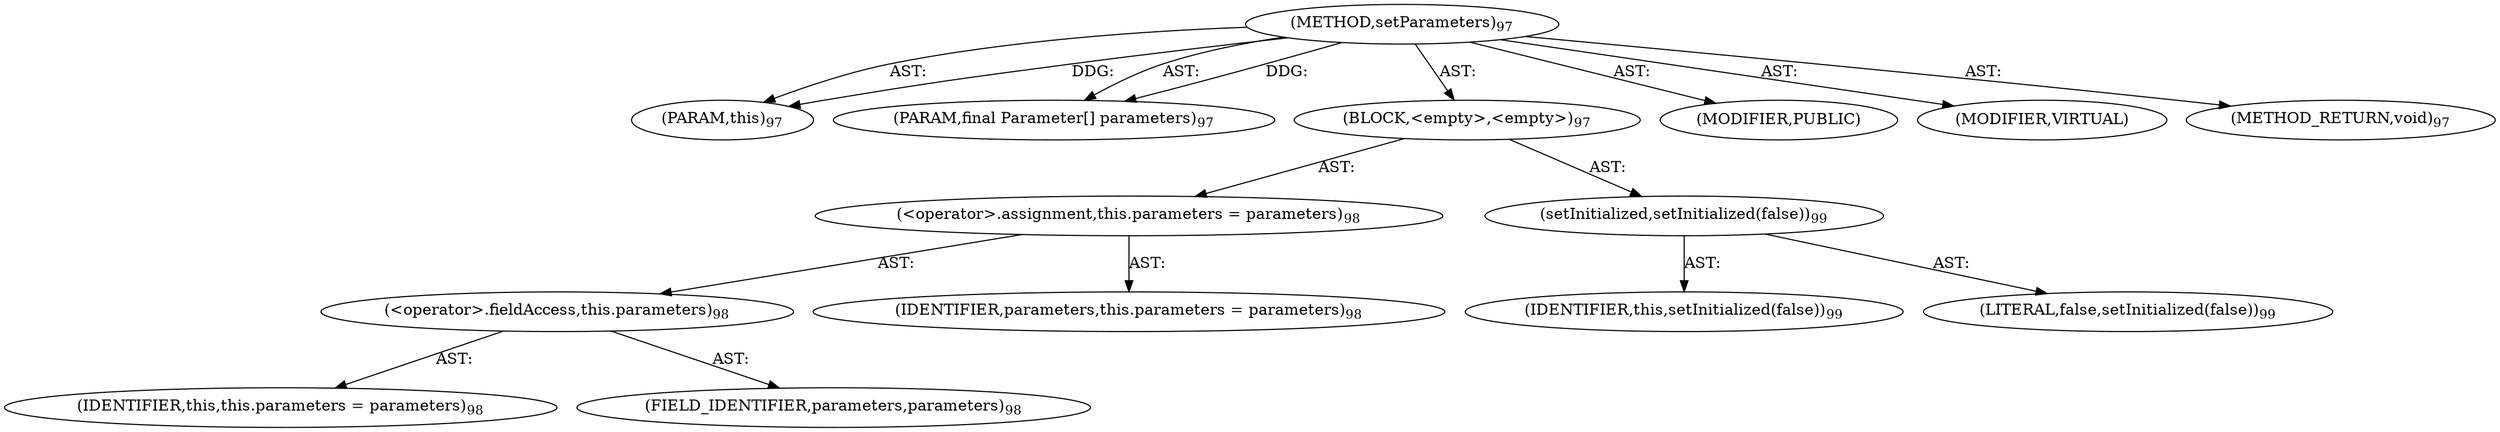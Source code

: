 digraph "setParameters" {  
"111669149698" [label = <(METHOD,setParameters)<SUB>97</SUB>> ]
"115964116992" [label = <(PARAM,this)<SUB>97</SUB>> ]
"115964116996" [label = <(PARAM,final Parameter[] parameters)<SUB>97</SUB>> ]
"25769803778" [label = <(BLOCK,&lt;empty&gt;,&lt;empty&gt;)<SUB>97</SUB>> ]
"30064771074" [label = <(&lt;operator&gt;.assignment,this.parameters = parameters)<SUB>98</SUB>> ]
"30064771075" [label = <(&lt;operator&gt;.fieldAccess,this.parameters)<SUB>98</SUB>> ]
"68719476736" [label = <(IDENTIFIER,this,this.parameters = parameters)<SUB>98</SUB>> ]
"55834574848" [label = <(FIELD_IDENTIFIER,parameters,parameters)<SUB>98</SUB>> ]
"68719476741" [label = <(IDENTIFIER,parameters,this.parameters = parameters)<SUB>98</SUB>> ]
"30064771076" [label = <(setInitialized,setInitialized(false))<SUB>99</SUB>> ]
"68719476737" [label = <(IDENTIFIER,this,setInitialized(false))<SUB>99</SUB>> ]
"90194313216" [label = <(LITERAL,false,setInitialized(false))<SUB>99</SUB>> ]
"133143986181" [label = <(MODIFIER,PUBLIC)> ]
"133143986182" [label = <(MODIFIER,VIRTUAL)> ]
"128849018882" [label = <(METHOD_RETURN,void)<SUB>97</SUB>> ]
  "111669149698" -> "115964116992"  [ label = "AST: "] 
  "111669149698" -> "115964116996"  [ label = "AST: "] 
  "111669149698" -> "25769803778"  [ label = "AST: "] 
  "111669149698" -> "133143986181"  [ label = "AST: "] 
  "111669149698" -> "133143986182"  [ label = "AST: "] 
  "111669149698" -> "128849018882"  [ label = "AST: "] 
  "25769803778" -> "30064771074"  [ label = "AST: "] 
  "25769803778" -> "30064771076"  [ label = "AST: "] 
  "30064771074" -> "30064771075"  [ label = "AST: "] 
  "30064771074" -> "68719476741"  [ label = "AST: "] 
  "30064771075" -> "68719476736"  [ label = "AST: "] 
  "30064771075" -> "55834574848"  [ label = "AST: "] 
  "30064771076" -> "68719476737"  [ label = "AST: "] 
  "30064771076" -> "90194313216"  [ label = "AST: "] 
  "111669149698" -> "115964116992"  [ label = "DDG: "] 
  "111669149698" -> "115964116996"  [ label = "DDG: "] 
}
